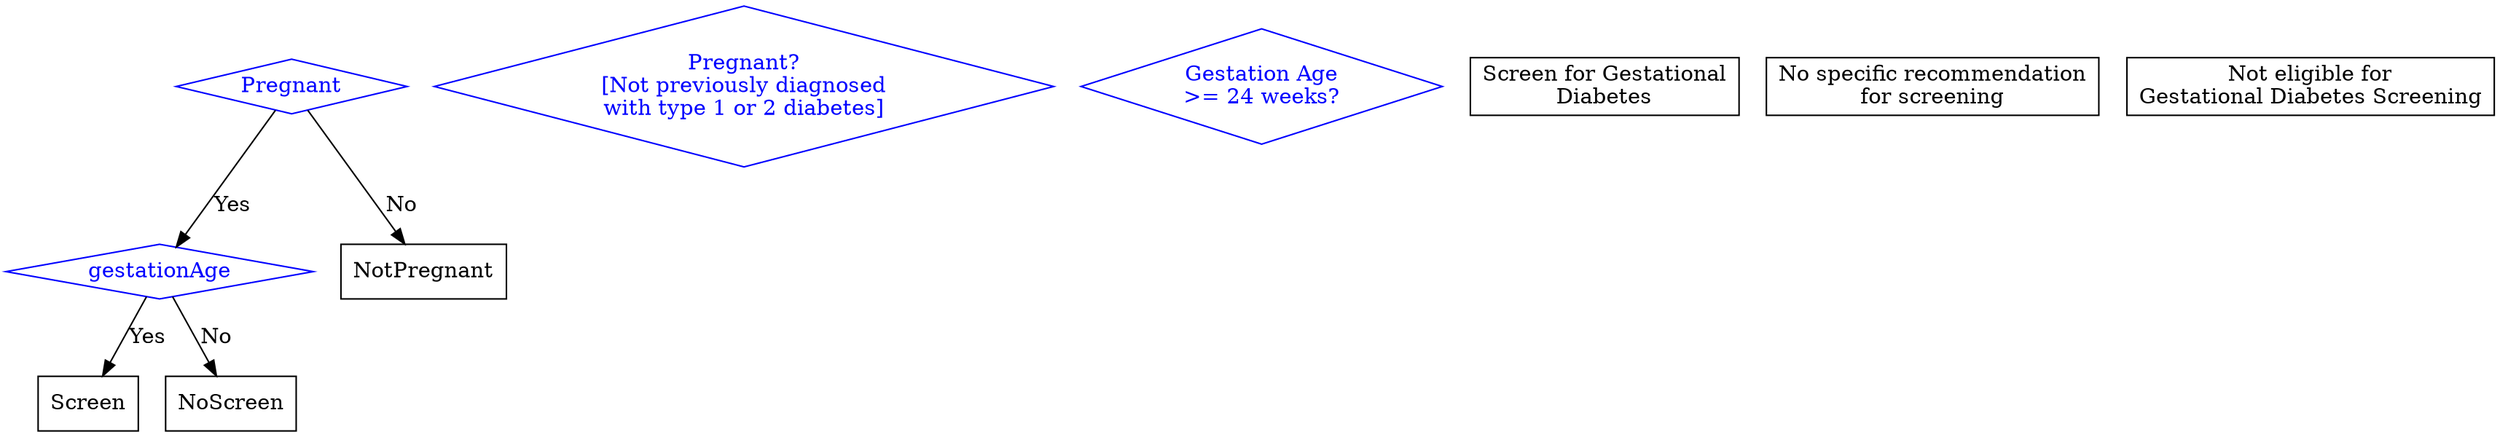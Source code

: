 digraph G {
    rankdir=TB

    node [shape=diamond,color=blue,fontcolor=blue];
    Pregnant "Pregnant?\n[Not previously diagnosed\nwith type 1 or 2 diabetes]"
    gestationAge "Gestation Age\n>= 24 weeks?"

    node [shape=rectangle,color=black,fontcolor=black];
    Screen "Screen for Gestational\nDiabetes"
    NoScreen "No specific recommendation\nfor screening"
    NotPregnant "Not eligible for\nGestational Diabetes Screening"

    Pregnant -> NotPregnant [label="No"]
    Pregnant -> gestationAge [label="Yes"]
    gestationAge -> Screen [label="Yes"]
    gestationAge -> NoScreen [label="No"]
}